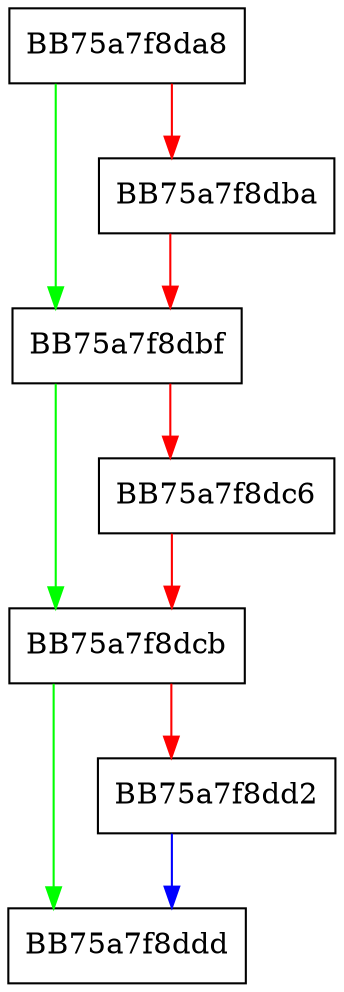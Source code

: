 digraph RemoveFileHelper {
  node [shape="box"];
  graph [splines=ortho];
  BB75a7f8da8 -> BB75a7f8dbf [color="green"];
  BB75a7f8da8 -> BB75a7f8dba [color="red"];
  BB75a7f8dba -> BB75a7f8dbf [color="red"];
  BB75a7f8dbf -> BB75a7f8dcb [color="green"];
  BB75a7f8dbf -> BB75a7f8dc6 [color="red"];
  BB75a7f8dc6 -> BB75a7f8dcb [color="red"];
  BB75a7f8dcb -> BB75a7f8ddd [color="green"];
  BB75a7f8dcb -> BB75a7f8dd2 [color="red"];
  BB75a7f8dd2 -> BB75a7f8ddd [color="blue"];
}